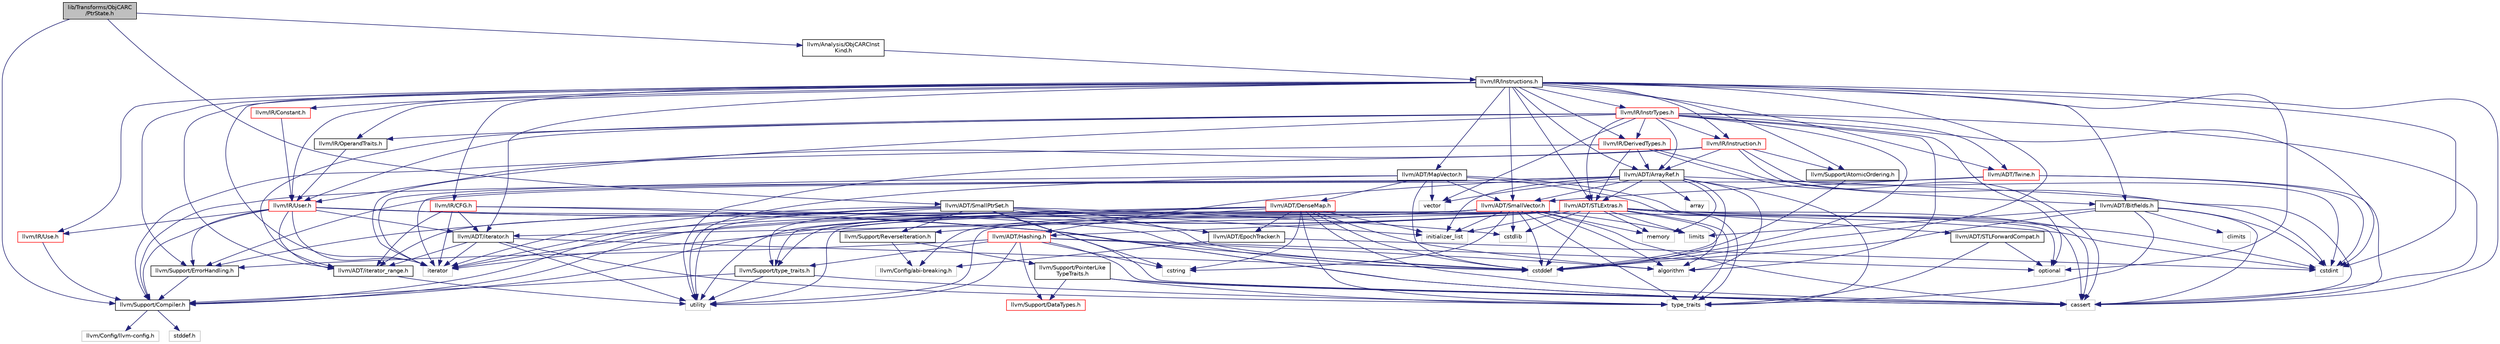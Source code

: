 digraph "lib/Transforms/ObjCARC/PtrState.h"
{
 // LATEX_PDF_SIZE
  bgcolor="transparent";
  edge [fontname="Helvetica",fontsize="10",labelfontname="Helvetica",labelfontsize="10"];
  node [fontname="Helvetica",fontsize="10",shape=record];
  Node1 [label="lib/Transforms/ObjCARC\l/PtrState.h",height=0.2,width=0.4,color="black", fillcolor="grey75", style="filled", fontcolor="black",tooltip=" "];
  Node1 -> Node2 [color="midnightblue",fontsize="10",style="solid",fontname="Helvetica"];
  Node2 [label="llvm/ADT/SmallPtrSet.h",height=0.2,width=0.4,color="black",URL="$SmallPtrSet_8h.html",tooltip=" "];
  Node2 -> Node3 [color="midnightblue",fontsize="10",style="solid",fontname="Helvetica"];
  Node3 [label="llvm/ADT/EpochTracker.h",height=0.2,width=0.4,color="black",URL="$EpochTracker_8h.html",tooltip=" "];
  Node3 -> Node4 [color="midnightblue",fontsize="10",style="solid",fontname="Helvetica"];
  Node4 [label="llvm/Config/abi-breaking.h",height=0.2,width=0.4,color="grey75",tooltip=" "];
  Node3 -> Node5 [color="midnightblue",fontsize="10",style="solid",fontname="Helvetica"];
  Node5 [label="cstdint",height=0.2,width=0.4,color="grey75",tooltip=" "];
  Node2 -> Node6 [color="midnightblue",fontsize="10",style="solid",fontname="Helvetica"];
  Node6 [label="llvm/Support/Compiler.h",height=0.2,width=0.4,color="black",URL="$Compiler_8h.html",tooltip=" "];
  Node6 -> Node7 [color="midnightblue",fontsize="10",style="solid",fontname="Helvetica"];
  Node7 [label="llvm/Config/llvm-config.h",height=0.2,width=0.4,color="grey75",tooltip=" "];
  Node6 -> Node8 [color="midnightblue",fontsize="10",style="solid",fontname="Helvetica"];
  Node8 [label="stddef.h",height=0.2,width=0.4,color="grey75",tooltip=" "];
  Node2 -> Node9 [color="midnightblue",fontsize="10",style="solid",fontname="Helvetica"];
  Node9 [label="llvm/Support/ReverseIteration.h",height=0.2,width=0.4,color="black",URL="$ReverseIteration_8h.html",tooltip=" "];
  Node9 -> Node4 [color="midnightblue",fontsize="10",style="solid",fontname="Helvetica"];
  Node9 -> Node10 [color="midnightblue",fontsize="10",style="solid",fontname="Helvetica"];
  Node10 [label="llvm/Support/PointerLike\lTypeTraits.h",height=0.2,width=0.4,color="black",URL="$PointerLikeTypeTraits_8h.html",tooltip=" "];
  Node10 -> Node11 [color="midnightblue",fontsize="10",style="solid",fontname="Helvetica"];
  Node11 [label="llvm/Support/DataTypes.h",height=0.2,width=0.4,color="red",URL="$Support_2DataTypes_8h.html",tooltip=" "];
  Node10 -> Node16 [color="midnightblue",fontsize="10",style="solid",fontname="Helvetica"];
  Node16 [label="cassert",height=0.2,width=0.4,color="grey75",tooltip=" "];
  Node10 -> Node17 [color="midnightblue",fontsize="10",style="solid",fontname="Helvetica"];
  Node17 [label="type_traits",height=0.2,width=0.4,color="grey75",tooltip=" "];
  Node2 -> Node18 [color="midnightblue",fontsize="10",style="solid",fontname="Helvetica"];
  Node18 [label="llvm/Support/type_traits.h",height=0.2,width=0.4,color="black",URL="$type__traits_8h.html",tooltip=" "];
  Node18 -> Node6 [color="midnightblue",fontsize="10",style="solid",fontname="Helvetica"];
  Node18 -> Node17 [color="midnightblue",fontsize="10",style="solid",fontname="Helvetica"];
  Node18 -> Node19 [color="midnightblue",fontsize="10",style="solid",fontname="Helvetica"];
  Node19 [label="utility",height=0.2,width=0.4,color="grey75",tooltip=" "];
  Node2 -> Node16 [color="midnightblue",fontsize="10",style="solid",fontname="Helvetica"];
  Node2 -> Node20 [color="midnightblue",fontsize="10",style="solid",fontname="Helvetica"];
  Node20 [label="cstddef",height=0.2,width=0.4,color="grey75",tooltip=" "];
  Node2 -> Node21 [color="midnightblue",fontsize="10",style="solid",fontname="Helvetica"];
  Node21 [label="cstdlib",height=0.2,width=0.4,color="grey75",tooltip=" "];
  Node2 -> Node22 [color="midnightblue",fontsize="10",style="solid",fontname="Helvetica"];
  Node22 [label="cstring",height=0.2,width=0.4,color="grey75",tooltip=" "];
  Node2 -> Node23 [color="midnightblue",fontsize="10",style="solid",fontname="Helvetica"];
  Node23 [label="initializer_list",height=0.2,width=0.4,color="grey75",tooltip=" "];
  Node2 -> Node24 [color="midnightblue",fontsize="10",style="solid",fontname="Helvetica"];
  Node24 [label="iterator",height=0.2,width=0.4,color="grey75",tooltip=" "];
  Node2 -> Node19 [color="midnightblue",fontsize="10",style="solid",fontname="Helvetica"];
  Node1 -> Node25 [color="midnightblue",fontsize="10",style="solid",fontname="Helvetica"];
  Node25 [label="llvm/Analysis/ObjCARCInst\lKind.h",height=0.2,width=0.4,color="black",URL="$ObjCARCInstKind_8h.html",tooltip=" "];
  Node25 -> Node26 [color="midnightblue",fontsize="10",style="solid",fontname="Helvetica"];
  Node26 [label="llvm/IR/Instructions.h",height=0.2,width=0.4,color="black",URL="$Instructions_8h.html",tooltip=" "];
  Node26 -> Node27 [color="midnightblue",fontsize="10",style="solid",fontname="Helvetica"];
  Node27 [label="llvm/ADT/ArrayRef.h",height=0.2,width=0.4,color="black",URL="$ArrayRef_8h.html",tooltip=" "];
  Node27 -> Node28 [color="midnightblue",fontsize="10",style="solid",fontname="Helvetica"];
  Node28 [label="llvm/ADT/Hashing.h",height=0.2,width=0.4,color="red",URL="$Hashing_8h.html",tooltip=" "];
  Node28 -> Node11 [color="midnightblue",fontsize="10",style="solid",fontname="Helvetica"];
  Node28 -> Node29 [color="midnightblue",fontsize="10",style="solid",fontname="Helvetica"];
  Node29 [label="llvm/Support/ErrorHandling.h",height=0.2,width=0.4,color="black",URL="$Support_2ErrorHandling_8h.html",tooltip=" "];
  Node29 -> Node6 [color="midnightblue",fontsize="10",style="solid",fontname="Helvetica"];
  Node28 -> Node18 [color="midnightblue",fontsize="10",style="solid",fontname="Helvetica"];
  Node28 -> Node34 [color="midnightblue",fontsize="10",style="solid",fontname="Helvetica"];
  Node34 [label="algorithm",height=0.2,width=0.4,color="grey75",tooltip=" "];
  Node28 -> Node16 [color="midnightblue",fontsize="10",style="solid",fontname="Helvetica"];
  Node28 -> Node22 [color="midnightblue",fontsize="10",style="solid",fontname="Helvetica"];
  Node28 -> Node35 [color="midnightblue",fontsize="10",style="solid",fontname="Helvetica"];
  Node35 [label="optional",height=0.2,width=0.4,color="grey75",tooltip=" "];
  Node28 -> Node19 [color="midnightblue",fontsize="10",style="solid",fontname="Helvetica"];
  Node27 -> Node38 [color="midnightblue",fontsize="10",style="solid",fontname="Helvetica"];
  Node38 [label="llvm/ADT/SmallVector.h",height=0.2,width=0.4,color="red",URL="$SmallVector_8h.html",tooltip=" "];
  Node38 -> Node6 [color="midnightblue",fontsize="10",style="solid",fontname="Helvetica"];
  Node38 -> Node18 [color="midnightblue",fontsize="10",style="solid",fontname="Helvetica"];
  Node38 -> Node34 [color="midnightblue",fontsize="10",style="solid",fontname="Helvetica"];
  Node38 -> Node16 [color="midnightblue",fontsize="10",style="solid",fontname="Helvetica"];
  Node38 -> Node20 [color="midnightblue",fontsize="10",style="solid",fontname="Helvetica"];
  Node38 -> Node21 [color="midnightblue",fontsize="10",style="solid",fontname="Helvetica"];
  Node38 -> Node22 [color="midnightblue",fontsize="10",style="solid",fontname="Helvetica"];
  Node38 -> Node23 [color="midnightblue",fontsize="10",style="solid",fontname="Helvetica"];
  Node38 -> Node24 [color="midnightblue",fontsize="10",style="solid",fontname="Helvetica"];
  Node38 -> Node32 [color="midnightblue",fontsize="10",style="solid",fontname="Helvetica"];
  Node32 [label="limits",height=0.2,width=0.4,color="grey75",tooltip=" "];
  Node38 -> Node40 [color="midnightblue",fontsize="10",style="solid",fontname="Helvetica"];
  Node40 [label="memory",height=0.2,width=0.4,color="grey75",tooltip=" "];
  Node38 -> Node17 [color="midnightblue",fontsize="10",style="solid",fontname="Helvetica"];
  Node38 -> Node19 [color="midnightblue",fontsize="10",style="solid",fontname="Helvetica"];
  Node27 -> Node42 [color="midnightblue",fontsize="10",style="solid",fontname="Helvetica"];
  Node42 [label="llvm/ADT/STLExtras.h",height=0.2,width=0.4,color="red",URL="$STLExtras_8h.html",tooltip=" "];
  Node42 -> Node28 [color="midnightblue",fontsize="10",style="solid",fontname="Helvetica"];
  Node42 -> Node43 [color="midnightblue",fontsize="10",style="solid",fontname="Helvetica"];
  Node43 [label="llvm/ADT/STLForwardCompat.h",height=0.2,width=0.4,color="black",URL="$STLForwardCompat_8h.html",tooltip=" "];
  Node43 -> Node35 [color="midnightblue",fontsize="10",style="solid",fontname="Helvetica"];
  Node43 -> Node17 [color="midnightblue",fontsize="10",style="solid",fontname="Helvetica"];
  Node42 -> Node46 [color="midnightblue",fontsize="10",style="solid",fontname="Helvetica"];
  Node46 [label="llvm/ADT/iterator.h",height=0.2,width=0.4,color="black",URL="$iterator_8h.html",tooltip=" "];
  Node46 -> Node47 [color="midnightblue",fontsize="10",style="solid",fontname="Helvetica"];
  Node47 [label="llvm/ADT/iterator_range.h",height=0.2,width=0.4,color="black",URL="$iterator__range_8h.html",tooltip=" "];
  Node47 -> Node19 [color="midnightblue",fontsize="10",style="solid",fontname="Helvetica"];
  Node46 -> Node20 [color="midnightblue",fontsize="10",style="solid",fontname="Helvetica"];
  Node46 -> Node24 [color="midnightblue",fontsize="10",style="solid",fontname="Helvetica"];
  Node46 -> Node17 [color="midnightblue",fontsize="10",style="solid",fontname="Helvetica"];
  Node46 -> Node19 [color="midnightblue",fontsize="10",style="solid",fontname="Helvetica"];
  Node42 -> Node47 [color="midnightblue",fontsize="10",style="solid",fontname="Helvetica"];
  Node42 -> Node4 [color="midnightblue",fontsize="10",style="solid",fontname="Helvetica"];
  Node42 -> Node29 [color="midnightblue",fontsize="10",style="solid",fontname="Helvetica"];
  Node42 -> Node34 [color="midnightblue",fontsize="10",style="solid",fontname="Helvetica"];
  Node42 -> Node16 [color="midnightblue",fontsize="10",style="solid",fontname="Helvetica"];
  Node42 -> Node20 [color="midnightblue",fontsize="10",style="solid",fontname="Helvetica"];
  Node42 -> Node5 [color="midnightblue",fontsize="10",style="solid",fontname="Helvetica"];
  Node42 -> Node21 [color="midnightblue",fontsize="10",style="solid",fontname="Helvetica"];
  Node42 -> Node23 [color="midnightblue",fontsize="10",style="solid",fontname="Helvetica"];
  Node42 -> Node24 [color="midnightblue",fontsize="10",style="solid",fontname="Helvetica"];
  Node42 -> Node32 [color="midnightblue",fontsize="10",style="solid",fontname="Helvetica"];
  Node42 -> Node40 [color="midnightblue",fontsize="10",style="solid",fontname="Helvetica"];
  Node42 -> Node35 [color="midnightblue",fontsize="10",style="solid",fontname="Helvetica"];
  Node42 -> Node17 [color="midnightblue",fontsize="10",style="solid",fontname="Helvetica"];
  Node42 -> Node19 [color="midnightblue",fontsize="10",style="solid",fontname="Helvetica"];
  Node27 -> Node6 [color="midnightblue",fontsize="10",style="solid",fontname="Helvetica"];
  Node27 -> Node34 [color="midnightblue",fontsize="10",style="solid",fontname="Helvetica"];
  Node27 -> Node48 [color="midnightblue",fontsize="10",style="solid",fontname="Helvetica"];
  Node48 [label="array",height=0.2,width=0.4,color="grey75",tooltip=" "];
  Node27 -> Node16 [color="midnightblue",fontsize="10",style="solid",fontname="Helvetica"];
  Node27 -> Node20 [color="midnightblue",fontsize="10",style="solid",fontname="Helvetica"];
  Node27 -> Node23 [color="midnightblue",fontsize="10",style="solid",fontname="Helvetica"];
  Node27 -> Node24 [color="midnightblue",fontsize="10",style="solid",fontname="Helvetica"];
  Node27 -> Node40 [color="midnightblue",fontsize="10",style="solid",fontname="Helvetica"];
  Node27 -> Node17 [color="midnightblue",fontsize="10",style="solid",fontname="Helvetica"];
  Node27 -> Node49 [color="midnightblue",fontsize="10",style="solid",fontname="Helvetica"];
  Node49 [label="vector",height=0.2,width=0.4,color="grey75",tooltip=" "];
  Node26 -> Node50 [color="midnightblue",fontsize="10",style="solid",fontname="Helvetica"];
  Node50 [label="llvm/ADT/Bitfields.h",height=0.2,width=0.4,color="black",URL="$Bitfields_8h.html",tooltip=" "];
  Node50 -> Node16 [color="midnightblue",fontsize="10",style="solid",fontname="Helvetica"];
  Node50 -> Node51 [color="midnightblue",fontsize="10",style="solid",fontname="Helvetica"];
  Node51 [label="climits",height=0.2,width=0.4,color="grey75",tooltip=" "];
  Node50 -> Node20 [color="midnightblue",fontsize="10",style="solid",fontname="Helvetica"];
  Node50 -> Node5 [color="midnightblue",fontsize="10",style="solid",fontname="Helvetica"];
  Node50 -> Node32 [color="midnightblue",fontsize="10",style="solid",fontname="Helvetica"];
  Node50 -> Node17 [color="midnightblue",fontsize="10",style="solid",fontname="Helvetica"];
  Node26 -> Node52 [color="midnightblue",fontsize="10",style="solid",fontname="Helvetica"];
  Node52 [label="llvm/ADT/MapVector.h",height=0.2,width=0.4,color="black",URL="$MapVector_8h.html",tooltip=" "];
  Node52 -> Node53 [color="midnightblue",fontsize="10",style="solid",fontname="Helvetica"];
  Node53 [label="llvm/ADT/DenseMap.h",height=0.2,width=0.4,color="red",URL="$DenseMap_8h.html",tooltip=" "];
  Node53 -> Node3 [color="midnightblue",fontsize="10",style="solid",fontname="Helvetica"];
  Node53 -> Node6 [color="midnightblue",fontsize="10",style="solid",fontname="Helvetica"];
  Node53 -> Node9 [color="midnightblue",fontsize="10",style="solid",fontname="Helvetica"];
  Node53 -> Node18 [color="midnightblue",fontsize="10",style="solid",fontname="Helvetica"];
  Node53 -> Node34 [color="midnightblue",fontsize="10",style="solid",fontname="Helvetica"];
  Node53 -> Node16 [color="midnightblue",fontsize="10",style="solid",fontname="Helvetica"];
  Node53 -> Node20 [color="midnightblue",fontsize="10",style="solid",fontname="Helvetica"];
  Node53 -> Node22 [color="midnightblue",fontsize="10",style="solid",fontname="Helvetica"];
  Node53 -> Node23 [color="midnightblue",fontsize="10",style="solid",fontname="Helvetica"];
  Node53 -> Node24 [color="midnightblue",fontsize="10",style="solid",fontname="Helvetica"];
  Node53 -> Node17 [color="midnightblue",fontsize="10",style="solid",fontname="Helvetica"];
  Node53 -> Node19 [color="midnightblue",fontsize="10",style="solid",fontname="Helvetica"];
  Node52 -> Node38 [color="midnightblue",fontsize="10",style="solid",fontname="Helvetica"];
  Node52 -> Node16 [color="midnightblue",fontsize="10",style="solid",fontname="Helvetica"];
  Node52 -> Node20 [color="midnightblue",fontsize="10",style="solid",fontname="Helvetica"];
  Node52 -> Node24 [color="midnightblue",fontsize="10",style="solid",fontname="Helvetica"];
  Node52 -> Node17 [color="midnightblue",fontsize="10",style="solid",fontname="Helvetica"];
  Node52 -> Node19 [color="midnightblue",fontsize="10",style="solid",fontname="Helvetica"];
  Node52 -> Node49 [color="midnightblue",fontsize="10",style="solid",fontname="Helvetica"];
  Node26 -> Node42 [color="midnightblue",fontsize="10",style="solid",fontname="Helvetica"];
  Node26 -> Node38 [color="midnightblue",fontsize="10",style="solid",fontname="Helvetica"];
  Node26 -> Node59 [color="midnightblue",fontsize="10",style="solid",fontname="Helvetica"];
  Node59 [label="llvm/ADT/Twine.h",height=0.2,width=0.4,color="red",URL="$Twine_8h.html",tooltip=" "];
  Node59 -> Node38 [color="midnightblue",fontsize="10",style="solid",fontname="Helvetica"];
  Node59 -> Node29 [color="midnightblue",fontsize="10",style="solid",fontname="Helvetica"];
  Node59 -> Node16 [color="midnightblue",fontsize="10",style="solid",fontname="Helvetica"];
  Node59 -> Node5 [color="midnightblue",fontsize="10",style="solid",fontname="Helvetica"];
  Node26 -> Node46 [color="midnightblue",fontsize="10",style="solid",fontname="Helvetica"];
  Node26 -> Node47 [color="midnightblue",fontsize="10",style="solid",fontname="Helvetica"];
  Node26 -> Node62 [color="midnightblue",fontsize="10",style="solid",fontname="Helvetica"];
  Node62 [label="llvm/IR/CFG.h",height=0.2,width=0.4,color="red",URL="$IR_2CFG_8h.html",tooltip=" "];
  Node62 -> Node46 [color="midnightblue",fontsize="10",style="solid",fontname="Helvetica"];
  Node62 -> Node47 [color="midnightblue",fontsize="10",style="solid",fontname="Helvetica"];
  Node62 -> Node16 [color="midnightblue",fontsize="10",style="solid",fontname="Helvetica"];
  Node62 -> Node20 [color="midnightblue",fontsize="10",style="solid",fontname="Helvetica"];
  Node62 -> Node24 [color="midnightblue",fontsize="10",style="solid",fontname="Helvetica"];
  Node26 -> Node81 [color="midnightblue",fontsize="10",style="solid",fontname="Helvetica"];
  Node81 [label="llvm/IR/Constant.h",height=0.2,width=0.4,color="red",URL="$Constant_8h.html",tooltip=" "];
  Node81 -> Node82 [color="midnightblue",fontsize="10",style="solid",fontname="Helvetica"];
  Node82 [label="llvm/IR/User.h",height=0.2,width=0.4,color="red",URL="$User_8h.html",tooltip=" "];
  Node82 -> Node46 [color="midnightblue",fontsize="10",style="solid",fontname="Helvetica"];
  Node82 -> Node47 [color="midnightblue",fontsize="10",style="solid",fontname="Helvetica"];
  Node82 -> Node83 [color="midnightblue",fontsize="10",style="solid",fontname="Helvetica"];
  Node83 [label="llvm/IR/Use.h",height=0.2,width=0.4,color="red",URL="$Use_8h.html",tooltip=" "];
  Node83 -> Node6 [color="midnightblue",fontsize="10",style="solid",fontname="Helvetica"];
  Node82 -> Node6 [color="midnightblue",fontsize="10",style="solid",fontname="Helvetica"];
  Node82 -> Node29 [color="midnightblue",fontsize="10",style="solid",fontname="Helvetica"];
  Node82 -> Node16 [color="midnightblue",fontsize="10",style="solid",fontname="Helvetica"];
  Node82 -> Node20 [color="midnightblue",fontsize="10",style="solid",fontname="Helvetica"];
  Node82 -> Node5 [color="midnightblue",fontsize="10",style="solid",fontname="Helvetica"];
  Node82 -> Node24 [color="midnightblue",fontsize="10",style="solid",fontname="Helvetica"];
  Node26 -> Node106 [color="midnightblue",fontsize="10",style="solid",fontname="Helvetica"];
  Node106 [label="llvm/IR/DerivedTypes.h",height=0.2,width=0.4,color="red",URL="$DerivedTypes_8h.html",tooltip=" "];
  Node106 -> Node27 [color="midnightblue",fontsize="10",style="solid",fontname="Helvetica"];
  Node106 -> Node42 [color="midnightblue",fontsize="10",style="solid",fontname="Helvetica"];
  Node106 -> Node6 [color="midnightblue",fontsize="10",style="solid",fontname="Helvetica"];
  Node106 -> Node16 [color="midnightblue",fontsize="10",style="solid",fontname="Helvetica"];
  Node106 -> Node5 [color="midnightblue",fontsize="10",style="solid",fontname="Helvetica"];
  Node26 -> Node116 [color="midnightblue",fontsize="10",style="solid",fontname="Helvetica"];
  Node116 [label="llvm/IR/InstrTypes.h",height=0.2,width=0.4,color="red",URL="$InstrTypes_8h.html",tooltip=" "];
  Node116 -> Node27 [color="midnightblue",fontsize="10",style="solid",fontname="Helvetica"];
  Node116 -> Node42 [color="midnightblue",fontsize="10",style="solid",fontname="Helvetica"];
  Node116 -> Node59 [color="midnightblue",fontsize="10",style="solid",fontname="Helvetica"];
  Node116 -> Node47 [color="midnightblue",fontsize="10",style="solid",fontname="Helvetica"];
  Node116 -> Node106 [color="midnightblue",fontsize="10",style="solid",fontname="Helvetica"];
  Node116 -> Node75 [color="midnightblue",fontsize="10",style="solid",fontname="Helvetica"];
  Node75 [label="llvm/IR/Instruction.h",height=0.2,width=0.4,color="red",URL="$IR_2Instruction_8h.html",tooltip=" "];
  Node75 -> Node27 [color="midnightblue",fontsize="10",style="solid",fontname="Helvetica"];
  Node75 -> Node50 [color="midnightblue",fontsize="10",style="solid",fontname="Helvetica"];
  Node75 -> Node82 [color="midnightblue",fontsize="10",style="solid",fontname="Helvetica"];
  Node75 -> Node93 [color="midnightblue",fontsize="10",style="solid",fontname="Helvetica"];
  Node93 [label="llvm/Support/AtomicOrdering.h",height=0.2,width=0.4,color="black",URL="$AtomicOrdering_8h.html",tooltip=" "];
  Node93 -> Node20 [color="midnightblue",fontsize="10",style="solid",fontname="Helvetica"];
  Node75 -> Node5 [color="midnightblue",fontsize="10",style="solid",fontname="Helvetica"];
  Node75 -> Node19 [color="midnightblue",fontsize="10",style="solid",fontname="Helvetica"];
  Node116 -> Node115 [color="midnightblue",fontsize="10",style="solid",fontname="Helvetica"];
  Node115 [label="llvm/IR/OperandTraits.h",height=0.2,width=0.4,color="black",URL="$OperandTraits_8h.html",tooltip=" "];
  Node115 -> Node82 [color="midnightblue",fontsize="10",style="solid",fontname="Helvetica"];
  Node116 -> Node82 [color="midnightblue",fontsize="10",style="solid",fontname="Helvetica"];
  Node116 -> Node34 [color="midnightblue",fontsize="10",style="solid",fontname="Helvetica"];
  Node116 -> Node16 [color="midnightblue",fontsize="10",style="solid",fontname="Helvetica"];
  Node116 -> Node20 [color="midnightblue",fontsize="10",style="solid",fontname="Helvetica"];
  Node116 -> Node5 [color="midnightblue",fontsize="10",style="solid",fontname="Helvetica"];
  Node116 -> Node24 [color="midnightblue",fontsize="10",style="solid",fontname="Helvetica"];
  Node116 -> Node35 [color="midnightblue",fontsize="10",style="solid",fontname="Helvetica"];
  Node116 -> Node49 [color="midnightblue",fontsize="10",style="solid",fontname="Helvetica"];
  Node26 -> Node75 [color="midnightblue",fontsize="10",style="solid",fontname="Helvetica"];
  Node26 -> Node115 [color="midnightblue",fontsize="10",style="solid",fontname="Helvetica"];
  Node26 -> Node83 [color="midnightblue",fontsize="10",style="solid",fontname="Helvetica"];
  Node26 -> Node82 [color="midnightblue",fontsize="10",style="solid",fontname="Helvetica"];
  Node26 -> Node93 [color="midnightblue",fontsize="10",style="solid",fontname="Helvetica"];
  Node26 -> Node29 [color="midnightblue",fontsize="10",style="solid",fontname="Helvetica"];
  Node26 -> Node16 [color="midnightblue",fontsize="10",style="solid",fontname="Helvetica"];
  Node26 -> Node20 [color="midnightblue",fontsize="10",style="solid",fontname="Helvetica"];
  Node26 -> Node5 [color="midnightblue",fontsize="10",style="solid",fontname="Helvetica"];
  Node26 -> Node24 [color="midnightblue",fontsize="10",style="solid",fontname="Helvetica"];
  Node26 -> Node35 [color="midnightblue",fontsize="10",style="solid",fontname="Helvetica"];
  Node1 -> Node6 [color="midnightblue",fontsize="10",style="solid",fontname="Helvetica"];
}
